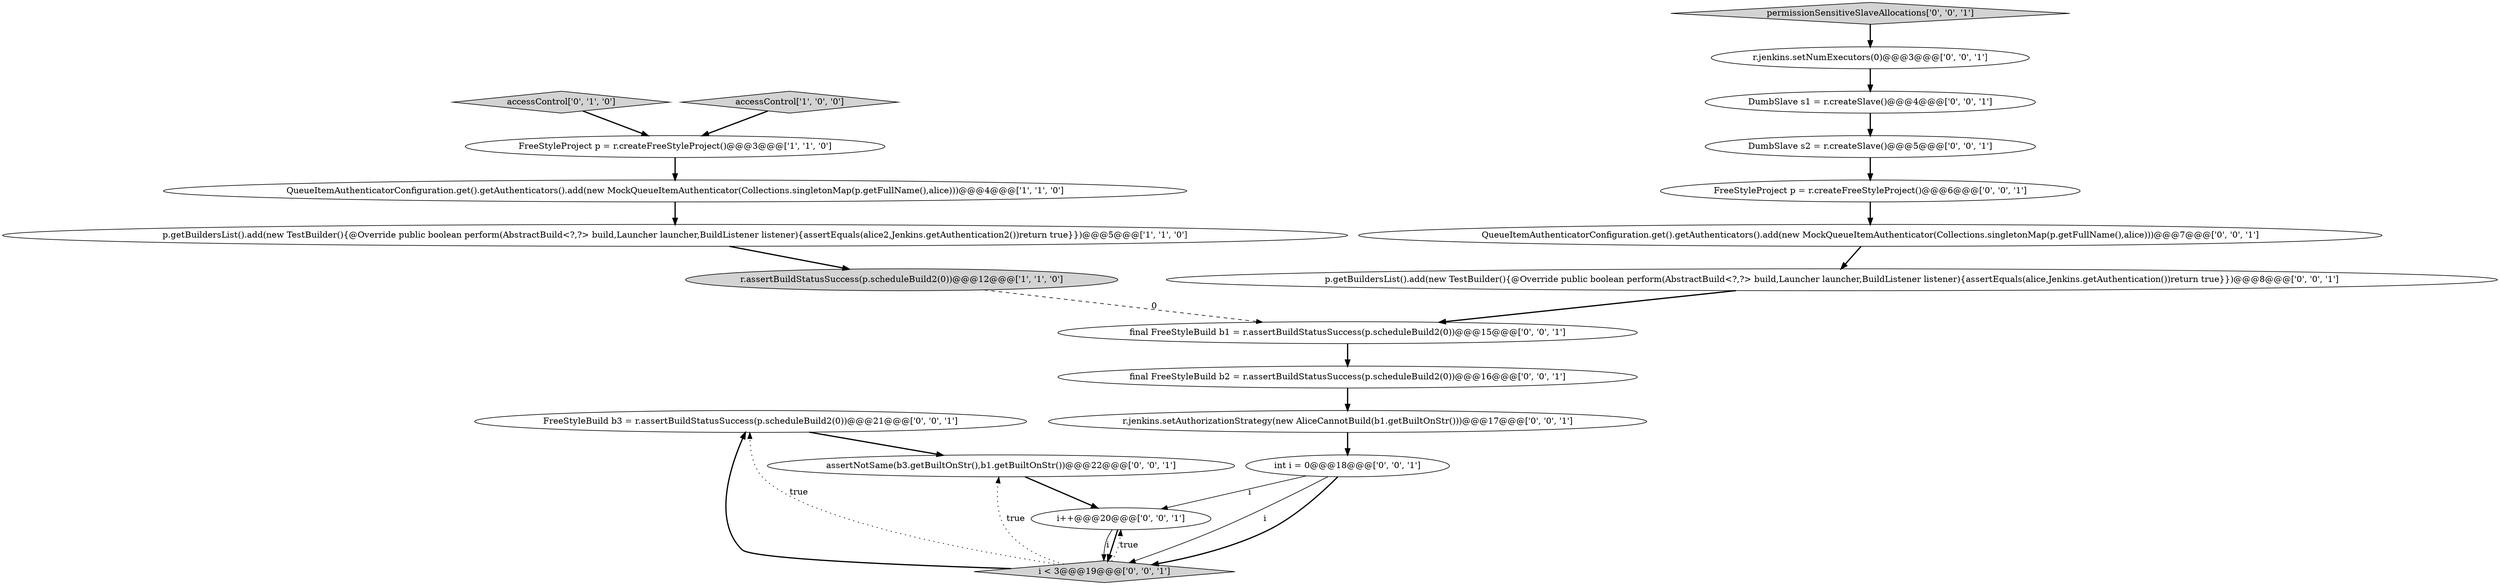 digraph {
9 [style = filled, label = "FreeStyleBuild b3 = r.assertBuildStatusSuccess(p.scheduleBuild2(0))@@@21@@@['0', '0', '1']", fillcolor = white, shape = ellipse image = "AAA0AAABBB3BBB"];
0 [style = filled, label = "p.getBuildersList().add(new TestBuilder(){@Override public boolean perform(AbstractBuild<?,?> build,Launcher launcher,BuildListener listener){assertEquals(alice2,Jenkins.getAuthentication2())return true}})@@@5@@@['1', '1', '0']", fillcolor = white, shape = ellipse image = "AAA0AAABBB1BBB"];
5 [style = filled, label = "accessControl['0', '1', '0']", fillcolor = lightgray, shape = diamond image = "AAA0AAABBB2BBB"];
11 [style = filled, label = "QueueItemAuthenticatorConfiguration.get().getAuthenticators().add(new MockQueueItemAuthenticator(Collections.singletonMap(p.getFullName(),alice)))@@@7@@@['0', '0', '1']", fillcolor = white, shape = ellipse image = "AAA0AAABBB3BBB"];
13 [style = filled, label = "FreeStyleProject p = r.createFreeStyleProject()@@@6@@@['0', '0', '1']", fillcolor = white, shape = ellipse image = "AAA0AAABBB3BBB"];
8 [style = filled, label = "final FreeStyleBuild b1 = r.assertBuildStatusSuccess(p.scheduleBuild2(0))@@@15@@@['0', '0', '1']", fillcolor = white, shape = ellipse image = "AAA0AAABBB3BBB"];
14 [style = filled, label = "DumbSlave s1 = r.createSlave()@@@4@@@['0', '0', '1']", fillcolor = white, shape = ellipse image = "AAA0AAABBB3BBB"];
17 [style = filled, label = "i < 3@@@19@@@['0', '0', '1']", fillcolor = lightgray, shape = diamond image = "AAA0AAABBB3BBB"];
19 [style = filled, label = "r.jenkins.setAuthorizationStrategy(new AliceCannotBuild(b1.getBuiltOnStr()))@@@17@@@['0', '0', '1']", fillcolor = white, shape = ellipse image = "AAA0AAABBB3BBB"];
10 [style = filled, label = "permissionSensitiveSlaveAllocations['0', '0', '1']", fillcolor = lightgray, shape = diamond image = "AAA0AAABBB3BBB"];
3 [style = filled, label = "accessControl['1', '0', '0']", fillcolor = lightgray, shape = diamond image = "AAA0AAABBB1BBB"];
2 [style = filled, label = "r.assertBuildStatusSuccess(p.scheduleBuild2(0))@@@12@@@['1', '1', '0']", fillcolor = lightgray, shape = ellipse image = "AAA0AAABBB1BBB"];
18 [style = filled, label = "p.getBuildersList().add(new TestBuilder(){@Override public boolean perform(AbstractBuild<?,?> build,Launcher launcher,BuildListener listener){assertEquals(alice,Jenkins.getAuthentication())return true}})@@@8@@@['0', '0', '1']", fillcolor = white, shape = ellipse image = "AAA0AAABBB3BBB"];
7 [style = filled, label = "i++@@@20@@@['0', '0', '1']", fillcolor = white, shape = ellipse image = "AAA0AAABBB3BBB"];
6 [style = filled, label = "r.jenkins.setNumExecutors(0)@@@3@@@['0', '0', '1']", fillcolor = white, shape = ellipse image = "AAA0AAABBB3BBB"];
20 [style = filled, label = "assertNotSame(b3.getBuiltOnStr(),b1.getBuiltOnStr())@@@22@@@['0', '0', '1']", fillcolor = white, shape = ellipse image = "AAA0AAABBB3BBB"];
1 [style = filled, label = "FreeStyleProject p = r.createFreeStyleProject()@@@3@@@['1', '1', '0']", fillcolor = white, shape = ellipse image = "AAA0AAABBB1BBB"];
12 [style = filled, label = "DumbSlave s2 = r.createSlave()@@@5@@@['0', '0', '1']", fillcolor = white, shape = ellipse image = "AAA0AAABBB3BBB"];
16 [style = filled, label = "int i = 0@@@18@@@['0', '0', '1']", fillcolor = white, shape = ellipse image = "AAA0AAABBB3BBB"];
4 [style = filled, label = "QueueItemAuthenticatorConfiguration.get().getAuthenticators().add(new MockQueueItemAuthenticator(Collections.singletonMap(p.getFullName(),alice)))@@@4@@@['1', '1', '0']", fillcolor = white, shape = ellipse image = "AAA0AAABBB1BBB"];
15 [style = filled, label = "final FreeStyleBuild b2 = r.assertBuildStatusSuccess(p.scheduleBuild2(0))@@@16@@@['0', '0', '1']", fillcolor = white, shape = ellipse image = "AAA0AAABBB3BBB"];
17->20 [style = dotted, label="true"];
16->7 [style = solid, label="i"];
1->4 [style = bold, label=""];
7->17 [style = bold, label=""];
8->15 [style = bold, label=""];
16->17 [style = solid, label="i"];
3->1 [style = bold, label=""];
17->9 [style = bold, label=""];
0->2 [style = bold, label=""];
9->20 [style = bold, label=""];
16->17 [style = bold, label=""];
15->19 [style = bold, label=""];
2->8 [style = dashed, label="0"];
13->11 [style = bold, label=""];
10->6 [style = bold, label=""];
11->18 [style = bold, label=""];
4->0 [style = bold, label=""];
19->16 [style = bold, label=""];
6->14 [style = bold, label=""];
12->13 [style = bold, label=""];
5->1 [style = bold, label=""];
7->17 [style = solid, label="i"];
14->12 [style = bold, label=""];
17->9 [style = dotted, label="true"];
17->7 [style = dotted, label="true"];
18->8 [style = bold, label=""];
20->7 [style = bold, label=""];
}
